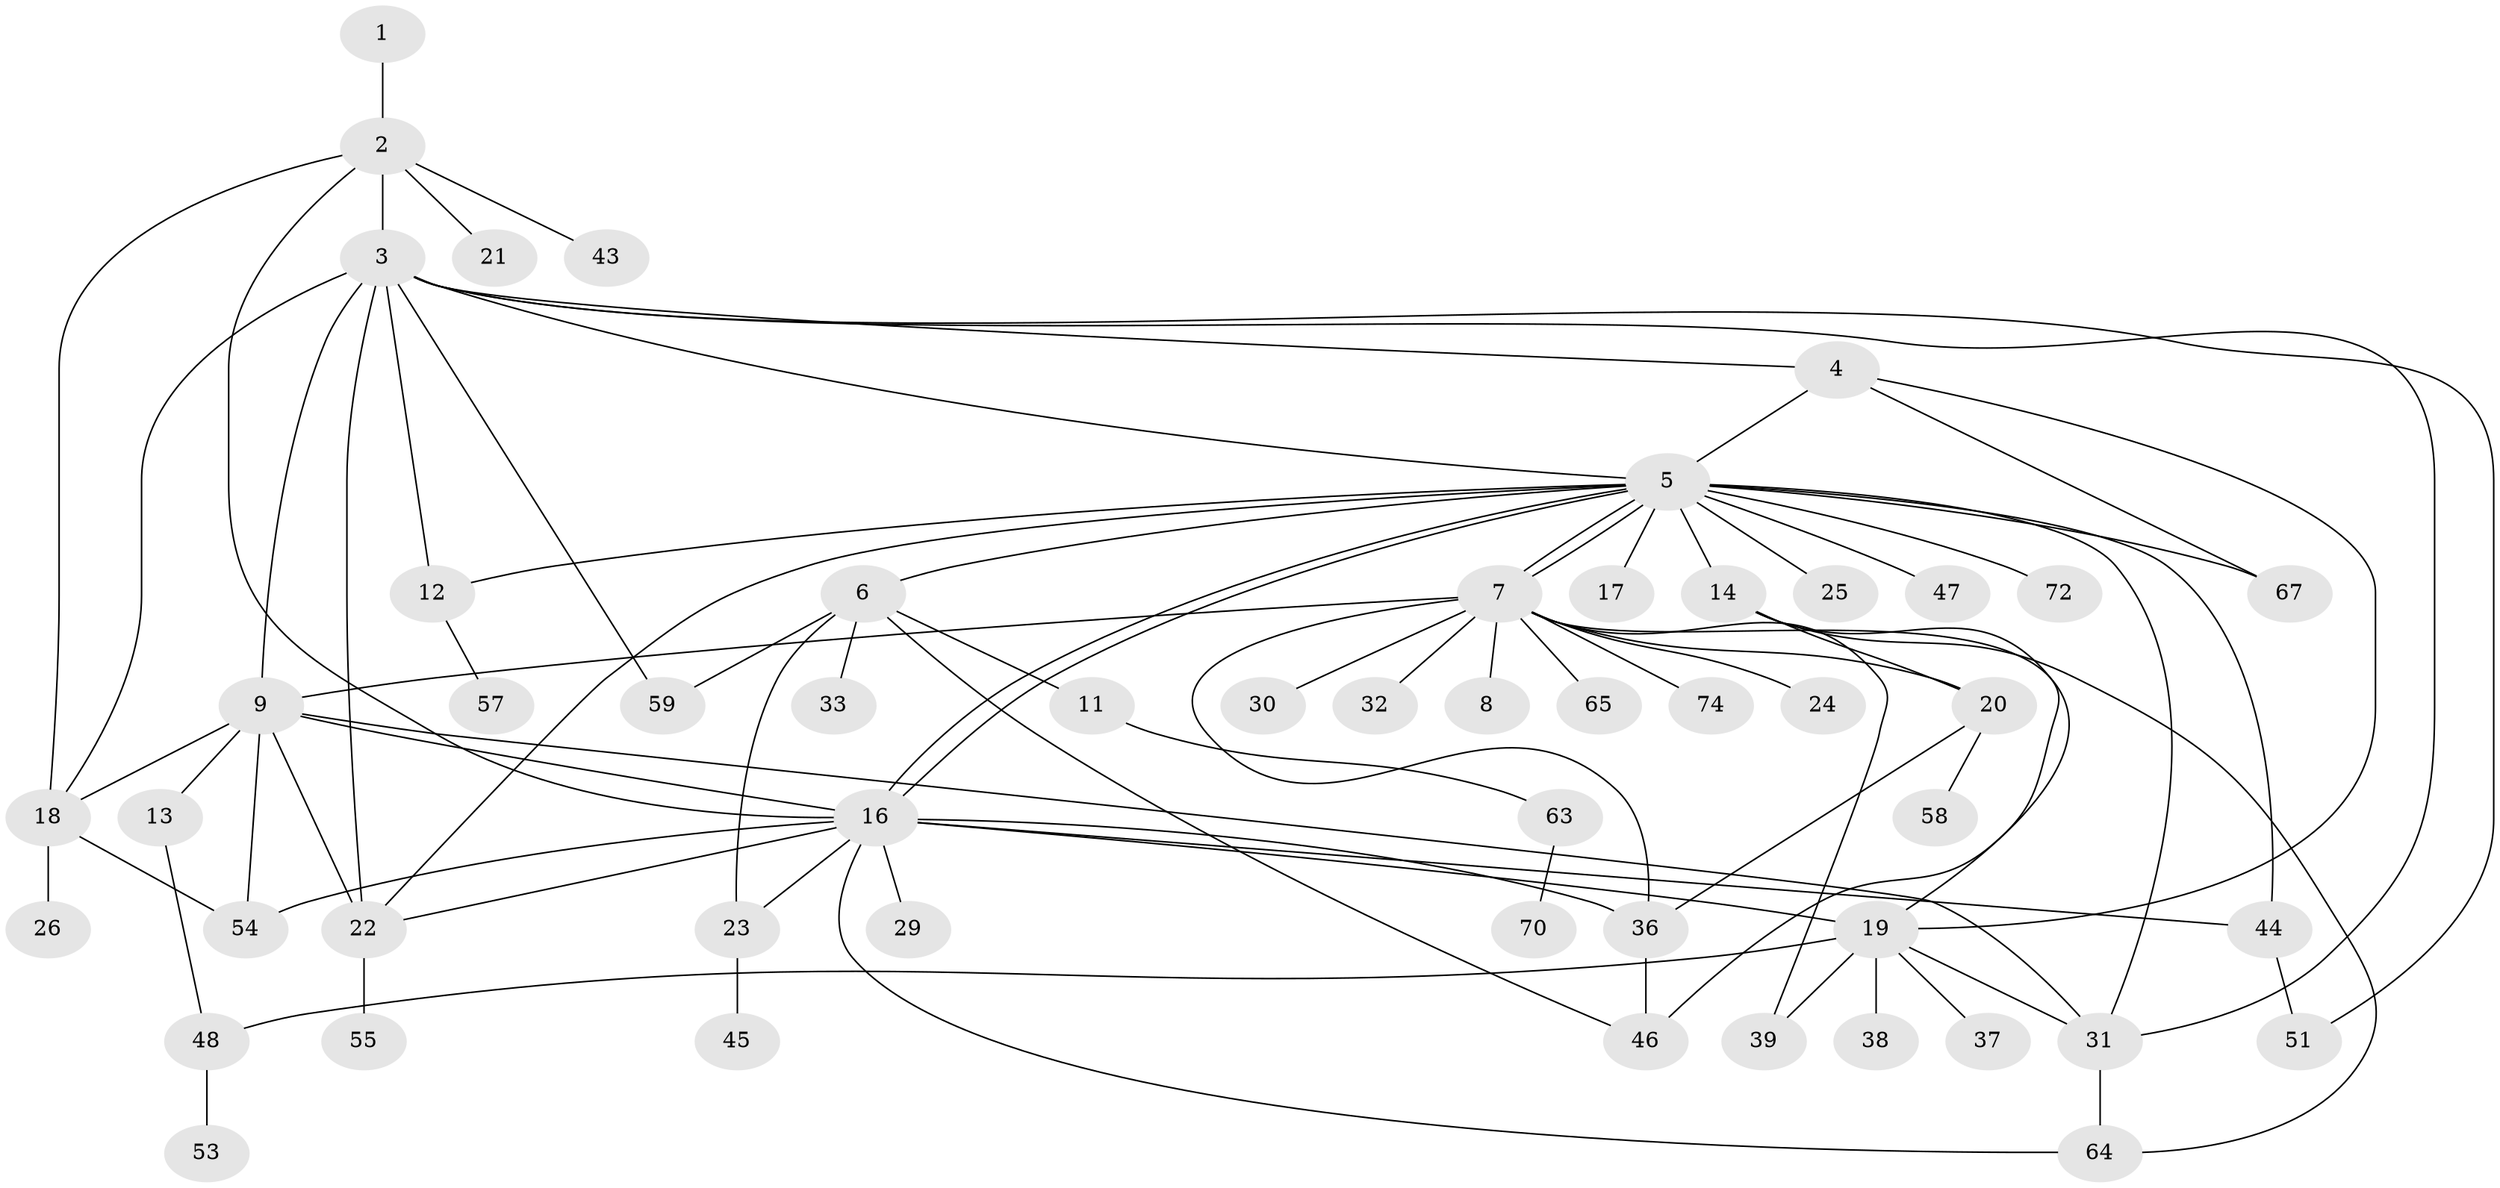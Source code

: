 // Generated by graph-tools (version 1.1) at 2025/51/02/27/25 19:51:54]
// undirected, 53 vertices, 85 edges
graph export_dot {
graph [start="1"]
  node [color=gray90,style=filled];
  1;
  2 [super="+71"];
  3 [super="+60"];
  4 [super="+61"];
  5 [super="+15"];
  6 [super="+10"];
  7 [super="+40"];
  8 [super="+49"];
  9 [super="+52"];
  11;
  12 [super="+62"];
  13 [super="+34"];
  14 [super="+28"];
  16 [super="+66"];
  17 [super="+73"];
  18 [super="+50"];
  19 [super="+27"];
  20 [super="+69"];
  21;
  22 [super="+56"];
  23 [super="+42"];
  24;
  25;
  26;
  29;
  30;
  31 [super="+35"];
  32;
  33;
  36;
  37;
  38;
  39 [super="+41"];
  43;
  44;
  45;
  46 [super="+68"];
  47;
  48;
  51;
  53;
  54;
  55;
  57;
  58;
  59;
  63;
  64;
  65;
  67;
  70;
  72;
  74;
  1 -- 2;
  2 -- 3;
  2 -- 16;
  2 -- 21;
  2 -- 43;
  2 -- 18;
  3 -- 4;
  3 -- 5;
  3 -- 12;
  3 -- 18;
  3 -- 22 [weight=2];
  3 -- 31;
  3 -- 51;
  3 -- 59;
  3 -- 9;
  4 -- 19;
  4 -- 67;
  4 -- 5;
  5 -- 6;
  5 -- 7;
  5 -- 7;
  5 -- 14 [weight=2];
  5 -- 16;
  5 -- 16;
  5 -- 17;
  5 -- 22;
  5 -- 25;
  5 -- 44;
  5 -- 47;
  5 -- 67;
  5 -- 72;
  5 -- 31;
  5 -- 12;
  6 -- 11;
  6 -- 23;
  6 -- 33;
  6 -- 46;
  6 -- 59;
  7 -- 8;
  7 -- 9;
  7 -- 19;
  7 -- 20;
  7 -- 24;
  7 -- 30;
  7 -- 32 [weight=2];
  7 -- 36;
  7 -- 65;
  7 -- 74;
  7 -- 39;
  9 -- 13;
  9 -- 54;
  9 -- 16;
  9 -- 31 [weight=2];
  9 -- 18;
  9 -- 22;
  11 -- 63;
  12 -- 57;
  13 -- 48;
  14 -- 20;
  14 -- 64;
  14 -- 46;
  16 -- 19;
  16 -- 22;
  16 -- 23;
  16 -- 29;
  16 -- 36;
  16 -- 44;
  16 -- 54;
  16 -- 64;
  18 -- 26;
  18 -- 54;
  19 -- 37;
  19 -- 38;
  19 -- 39;
  19 -- 48;
  19 -- 31;
  20 -- 36;
  20 -- 58;
  22 -- 55;
  23 -- 45;
  31 -- 64;
  36 -- 46;
  44 -- 51;
  48 -- 53;
  63 -- 70;
}
